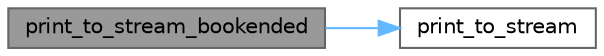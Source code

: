 digraph "print_to_stream_bookended"
{
 // LATEX_PDF_SIZE
  bgcolor="transparent";
  edge [fontname=Helvetica,fontsize=10,labelfontname=Helvetica,labelfontsize=10];
  node [fontname=Helvetica,fontsize=10,shape=box,height=0.2,width=0.4];
  rankdir="LR";
  Node1 [id="Node000001",label="print_to_stream_bookended",height=0.2,width=0.4,color="gray40", fillcolor="grey60", style="filled", fontcolor="black",tooltip=" "];
  Node1 -> Node2 [id="edge2_Node000001_Node000002",color="steelblue1",style="solid",tooltip=" "];
  Node2 [id="Node000002",label="print_to_stream",height=0.2,width=0.4,color="grey40", fillcolor="white", style="filled",URL="$print__to__stream_8h.html#a3ecc6f4250547523307312cbff28007e",tooltip=" "];
}
